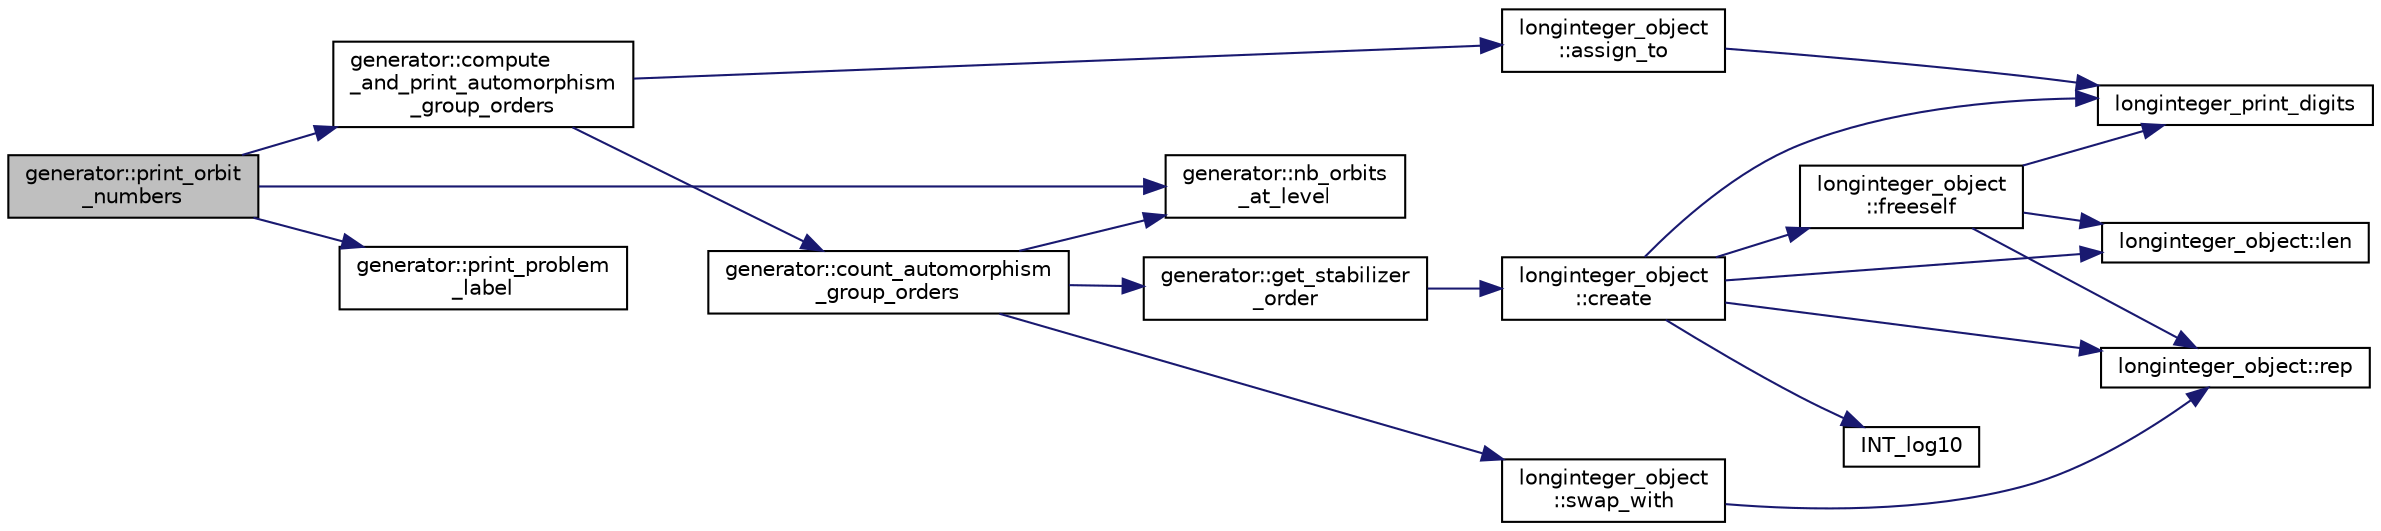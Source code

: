 digraph "generator::print_orbit_numbers"
{
  edge [fontname="Helvetica",fontsize="10",labelfontname="Helvetica",labelfontsize="10"];
  node [fontname="Helvetica",fontsize="10",shape=record];
  rankdir="LR";
  Node18456 [label="generator::print_orbit\l_numbers",height=0.2,width=0.4,color="black", fillcolor="grey75", style="filled", fontcolor="black"];
  Node18456 -> Node18457 [color="midnightblue",fontsize="10",style="solid",fontname="Helvetica"];
  Node18457 [label="generator::nb_orbits\l_at_level",height=0.2,width=0.4,color="black", fillcolor="white", style="filled",URL="$d7/d73/classgenerator.html#a020f3d8378448310d044a4a24fadf301"];
  Node18456 -> Node18458 [color="midnightblue",fontsize="10",style="solid",fontname="Helvetica"];
  Node18458 [label="generator::print_problem\l_label",height=0.2,width=0.4,color="black", fillcolor="white", style="filled",URL="$d7/d73/classgenerator.html#a06d3c064ba84ebe8db3537e6273f16c3"];
  Node18456 -> Node18459 [color="midnightblue",fontsize="10",style="solid",fontname="Helvetica"];
  Node18459 [label="generator::compute\l_and_print_automorphism\l_group_orders",height=0.2,width=0.4,color="black", fillcolor="white", style="filled",URL="$d7/d73/classgenerator.html#a97568500aaf76ce2d931cef80a25ee57"];
  Node18459 -> Node18460 [color="midnightblue",fontsize="10",style="solid",fontname="Helvetica"];
  Node18460 [label="generator::count_automorphism\l_group_orders",height=0.2,width=0.4,color="black", fillcolor="white", style="filled",URL="$d7/d73/classgenerator.html#a24c0a9c37f0b2f68c29a9981edce482c"];
  Node18460 -> Node18457 [color="midnightblue",fontsize="10",style="solid",fontname="Helvetica"];
  Node18460 -> Node18461 [color="midnightblue",fontsize="10",style="solid",fontname="Helvetica"];
  Node18461 [label="generator::get_stabilizer\l_order",height=0.2,width=0.4,color="black", fillcolor="white", style="filled",URL="$d7/d73/classgenerator.html#a2a03fc974c76e47e999f3abc99e6b81d"];
  Node18461 -> Node18462 [color="midnightblue",fontsize="10",style="solid",fontname="Helvetica"];
  Node18462 [label="longinteger_object\l::create",height=0.2,width=0.4,color="black", fillcolor="white", style="filled",URL="$dd/d7e/classlonginteger__object.html#a95d2eebc60849c3963a49298b1f498c2"];
  Node18462 -> Node18463 [color="midnightblue",fontsize="10",style="solid",fontname="Helvetica"];
  Node18463 [label="longinteger_object\l::freeself",height=0.2,width=0.4,color="black", fillcolor="white", style="filled",URL="$dd/d7e/classlonginteger__object.html#a06450f8c4795d81da6d680830ef958a1"];
  Node18463 -> Node18464 [color="midnightblue",fontsize="10",style="solid",fontname="Helvetica"];
  Node18464 [label="longinteger_print_digits",height=0.2,width=0.4,color="black", fillcolor="white", style="filled",URL="$de/dc5/algebra__and__number__theory_8h.html#ac2bac7b12f5b6440b8dad275cd7a157d"];
  Node18463 -> Node18465 [color="midnightblue",fontsize="10",style="solid",fontname="Helvetica"];
  Node18465 [label="longinteger_object::rep",height=0.2,width=0.4,color="black", fillcolor="white", style="filled",URL="$dd/d7e/classlonginteger__object.html#a3ecaf12738cc721d281c416503f241e2"];
  Node18463 -> Node18466 [color="midnightblue",fontsize="10",style="solid",fontname="Helvetica"];
  Node18466 [label="longinteger_object::len",height=0.2,width=0.4,color="black", fillcolor="white", style="filled",URL="$dd/d7e/classlonginteger__object.html#a0bfeae35be8a6fd44ed7f76413596ab1"];
  Node18462 -> Node18467 [color="midnightblue",fontsize="10",style="solid",fontname="Helvetica"];
  Node18467 [label="INT_log10",height=0.2,width=0.4,color="black", fillcolor="white", style="filled",URL="$de/dc5/algebra__and__number__theory_8h.html#a98bc0a6c562370a355165d2538dac250"];
  Node18462 -> Node18464 [color="midnightblue",fontsize="10",style="solid",fontname="Helvetica"];
  Node18462 -> Node18465 [color="midnightblue",fontsize="10",style="solid",fontname="Helvetica"];
  Node18462 -> Node18466 [color="midnightblue",fontsize="10",style="solid",fontname="Helvetica"];
  Node18460 -> Node18468 [color="midnightblue",fontsize="10",style="solid",fontname="Helvetica"];
  Node18468 [label="longinteger_object\l::swap_with",height=0.2,width=0.4,color="black", fillcolor="white", style="filled",URL="$dd/d7e/classlonginteger__object.html#ad5b3a13ab9dd9194219627600890aed5"];
  Node18468 -> Node18465 [color="midnightblue",fontsize="10",style="solid",fontname="Helvetica"];
  Node18459 -> Node18469 [color="midnightblue",fontsize="10",style="solid",fontname="Helvetica"];
  Node18469 [label="longinteger_object\l::assign_to",height=0.2,width=0.4,color="black", fillcolor="white", style="filled",URL="$dd/d7e/classlonginteger__object.html#a891b9d0947bfce181245ab5cffe9482a"];
  Node18469 -> Node18464 [color="midnightblue",fontsize="10",style="solid",fontname="Helvetica"];
}
